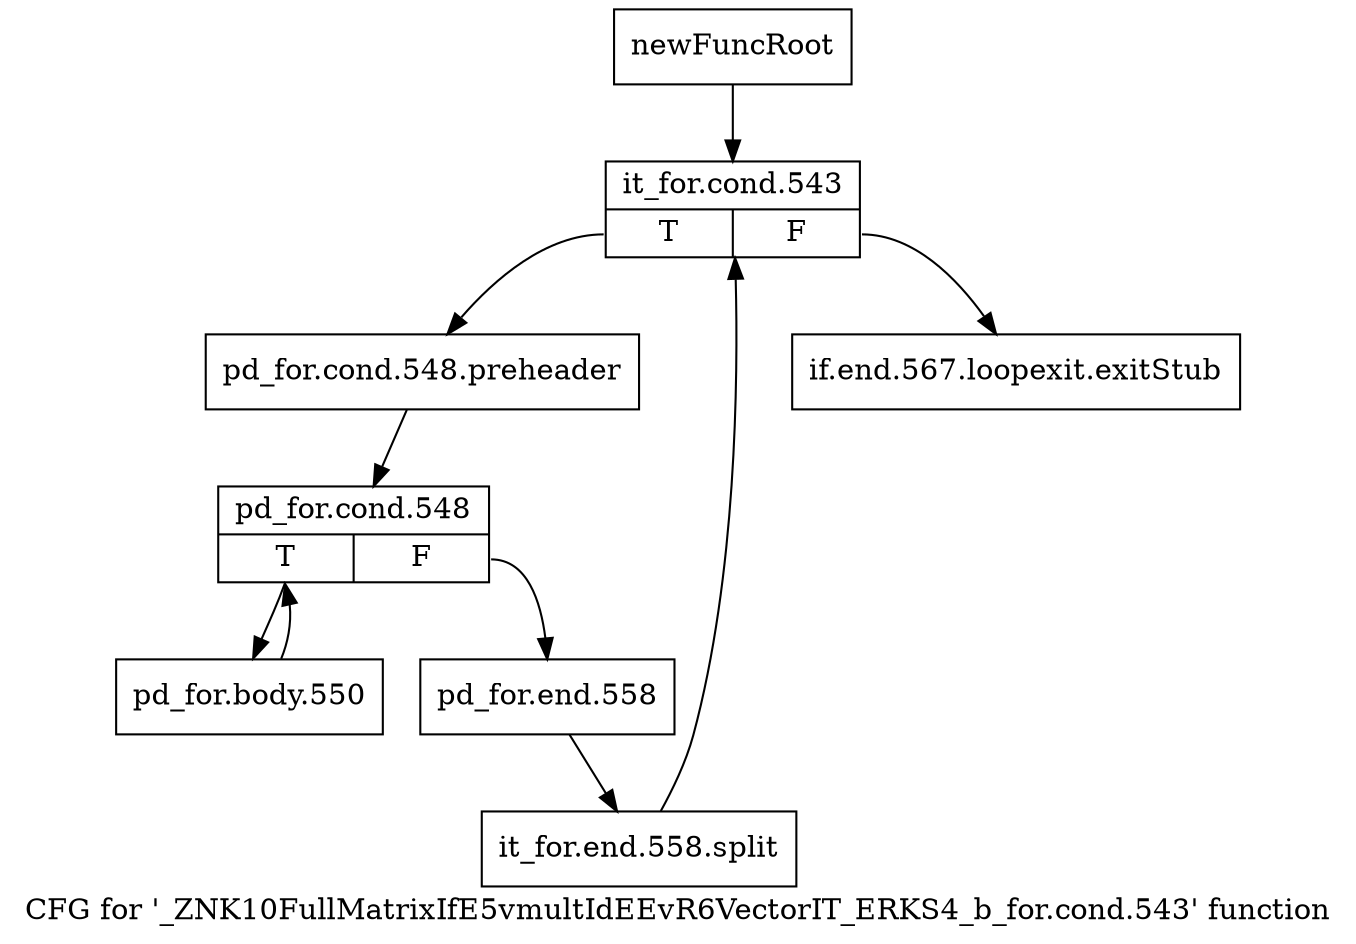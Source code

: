 digraph "CFG for '_ZNK10FullMatrixIfE5vmultIdEEvR6VectorIT_ERKS4_b_for.cond.543' function" {
	label="CFG for '_ZNK10FullMatrixIfE5vmultIdEEvR6VectorIT_ERKS4_b_for.cond.543' function";

	Node0x92e6da0 [shape=record,label="{newFuncRoot}"];
	Node0x92e6da0 -> Node0x92e6e40;
	Node0x92e6df0 [shape=record,label="{if.end.567.loopexit.exitStub}"];
	Node0x92e6e40 [shape=record,label="{it_for.cond.543|{<s0>T|<s1>F}}"];
	Node0x92e6e40:s0 -> Node0x92e6e90;
	Node0x92e6e40:s1 -> Node0x92e6df0;
	Node0x92e6e90 [shape=record,label="{pd_for.cond.548.preheader}"];
	Node0x92e6e90 -> Node0x92e6ee0;
	Node0x92e6ee0 [shape=record,label="{pd_for.cond.548|{<s0>T|<s1>F}}"];
	Node0x92e6ee0:s0 -> Node0x92e6f80;
	Node0x92e6ee0:s1 -> Node0x92e6f30;
	Node0x92e6f30 [shape=record,label="{pd_for.end.558}"];
	Node0x92e6f30 -> Node0xb586360;
	Node0xb586360 [shape=record,label="{it_for.end.558.split}"];
	Node0xb586360 -> Node0x92e6e40;
	Node0x92e6f80 [shape=record,label="{pd_for.body.550}"];
	Node0x92e6f80 -> Node0x92e6ee0;
}
